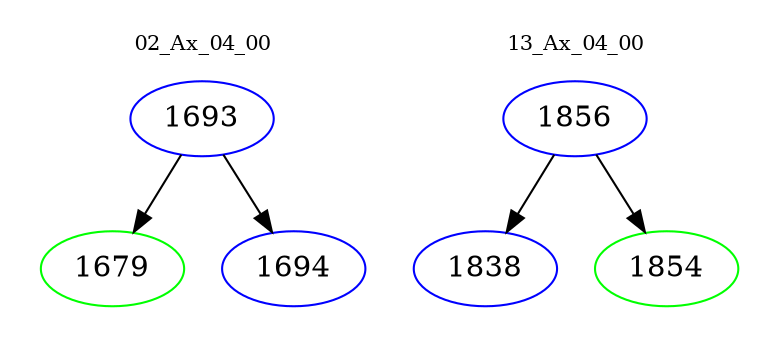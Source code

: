 digraph{
subgraph cluster_0 {
color = white
label = "02_Ax_04_00";
fontsize=10;
T0_1693 [label="1693", color="blue"]
T0_1693 -> T0_1679 [color="black"]
T0_1679 [label="1679", color="green"]
T0_1693 -> T0_1694 [color="black"]
T0_1694 [label="1694", color="blue"]
}
subgraph cluster_1 {
color = white
label = "13_Ax_04_00";
fontsize=10;
T1_1856 [label="1856", color="blue"]
T1_1856 -> T1_1838 [color="black"]
T1_1838 [label="1838", color="blue"]
T1_1856 -> T1_1854 [color="black"]
T1_1854 [label="1854", color="green"]
}
}

